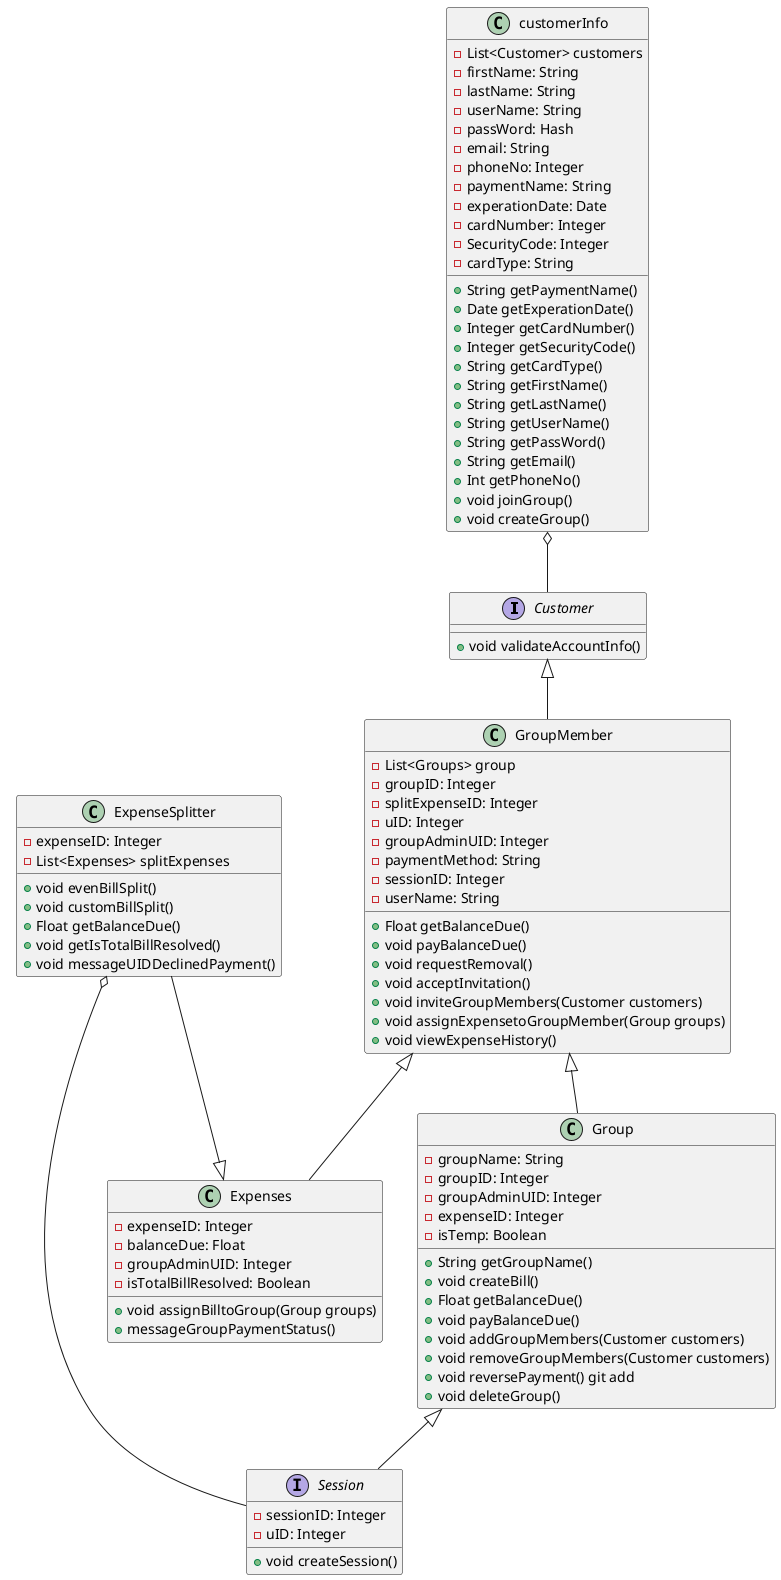 
@startuml Front end class disgram divvy

interface Customer{
    + void validateAccountInfo()
}

interface Session{
    - sessionID: Integer
    - uID: Integer
    + void createSession()
}

class customerInfo{
    - List<Customer> customers
    - firstName: String
    - lastName: String
    - userName: String
    - passWord: Hash
    - email: String
    - phoneNo: Integer
    - paymentName: String
    - experationDate: Date
    - cardNumber: Integer
    - SecurityCode: Integer
    - cardType: String
    + String getPaymentName()
    + Date getExperationDate()
    + Integer getCardNumber()
    + Integer getSecurityCode()
    + String getCardType()
    + String getFirstName()
    + String getLastName()
    + String getUserName()
    + String getPassWord()
    + String getEmail()
    + Int getPhoneNo()
    + void joinGroup()
    + void createGroup()
}

class GroupMember{
    - List<Groups> group
    - groupID: Integer
    - splitExpenseID: Integer
    - uID: Integer
    - groupAdminUID: Integer
    - paymentMethod: String
    -sessionID: Integer
    - userName: String
    + Float getBalanceDue()
    + void payBalanceDue()
    + void requestRemoval()
    + void acceptInvitation()
    + void inviteGroupMembers(Customer customers)
    + void assignExpensetoGroupMember(Group groups)
    + void viewExpenseHistory()
}

class Group{
    - groupName: String
    - groupID: Integer
    - groupAdminUID: Integer
    - expenseID: Integer
    - isTemp: Boolean
    + String getGroupName()
    + void createBill()
    + Float getBalanceDue()
    + void payBalanceDue()
    + void addGroupMembers(Customer customers)
    + void removeGroupMembers(Customer customers)
    + void reversePayment() git add
    + void deleteGroup()

}

class Expenses{
    - expenseID: Integer
    - balanceDue: Float
    - groupAdminUID: Integer
    - isTotalBillResolved: Boolean
    + void assignBilltoGroup(Group groups)
    + messageGroupPaymentStatus()
}

class ExpenseSplitter{
    - expenseID: Integer
    - List<Expenses> splitExpenses
    + void evenBillSplit()
    + void customBillSplit()
    + Float getBalanceDue()
    + void getIsTotalBillResolved()
    + void messageUIDDeclinedPayment()
}




customerInfo o-- Customer

ExpenseSplitter o-- Session

Group <|-- Session

GroupMember <|-- Group
Customer <|-- GroupMember
GroupMember <|-- Expenses
ExpenseSplitter --|> Expenses


@enduml
